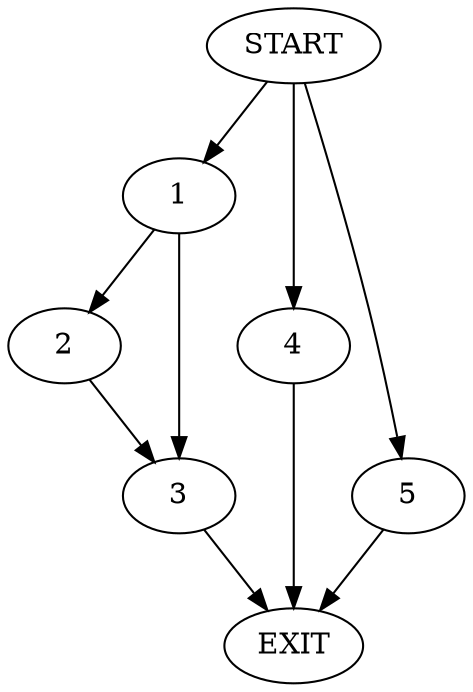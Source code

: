 digraph {
0 [label="START"]
6 [label="EXIT"]
0 -> 1
1 -> 2
1 -> 3
3 -> 6
2 -> 3
0 -> 4
4 -> 6
0 -> 5
5 -> 6
}
